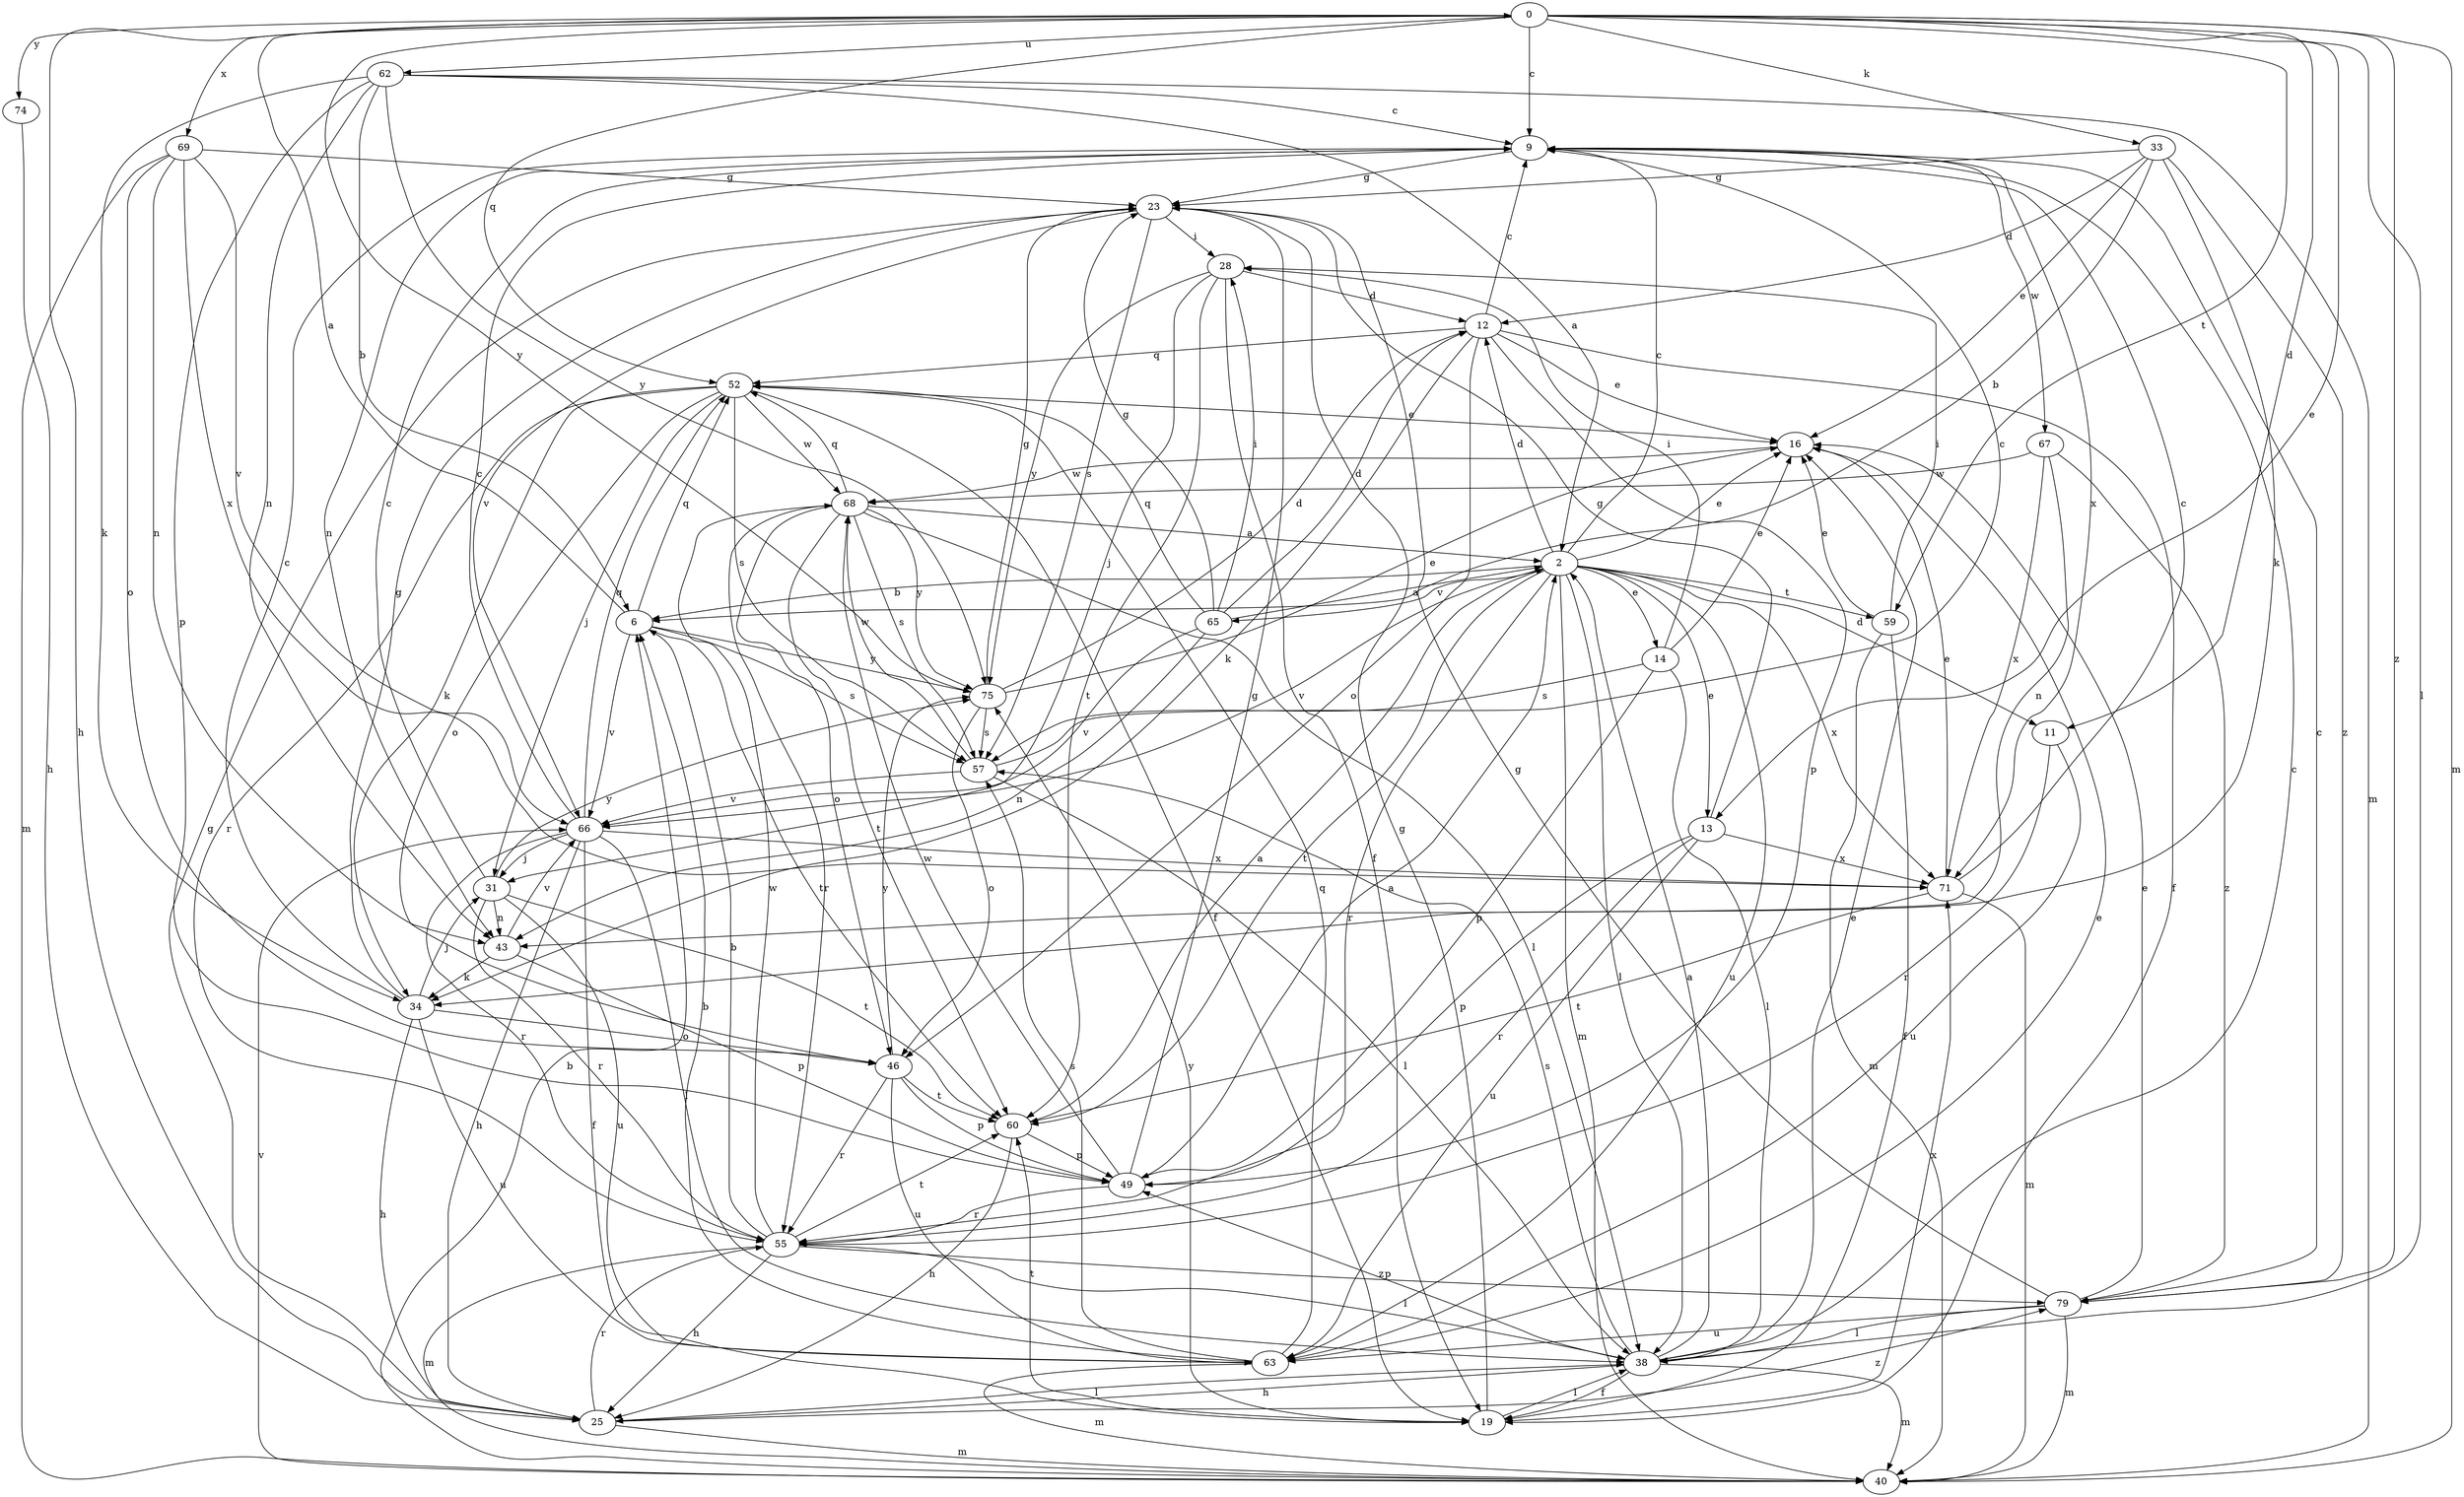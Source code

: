 strict digraph  {
0;
2;
6;
9;
11;
12;
13;
14;
16;
19;
23;
25;
28;
31;
33;
34;
38;
40;
43;
46;
49;
52;
55;
57;
59;
60;
62;
63;
65;
66;
67;
68;
69;
71;
74;
75;
79;
0 -> 9  [label=c];
0 -> 11  [label=d];
0 -> 13  [label=e];
0 -> 25  [label=h];
0 -> 33  [label=k];
0 -> 38  [label=l];
0 -> 40  [label=m];
0 -> 52  [label=q];
0 -> 59  [label=t];
0 -> 62  [label=u];
0 -> 69  [label=x];
0 -> 74  [label=y];
0 -> 75  [label=y];
0 -> 79  [label=z];
2 -> 6  [label=b];
2 -> 9  [label=c];
2 -> 11  [label=d];
2 -> 12  [label=d];
2 -> 13  [label=e];
2 -> 14  [label=e];
2 -> 16  [label=e];
2 -> 38  [label=l];
2 -> 40  [label=m];
2 -> 55  [label=r];
2 -> 59  [label=t];
2 -> 60  [label=t];
2 -> 63  [label=u];
2 -> 65  [label=v];
2 -> 66  [label=v];
2 -> 71  [label=x];
6 -> 0  [label=a];
6 -> 52  [label=q];
6 -> 57  [label=s];
6 -> 60  [label=t];
6 -> 66  [label=v];
6 -> 75  [label=y];
9 -> 23  [label=g];
9 -> 43  [label=n];
9 -> 67  [label=w];
9 -> 71  [label=x];
11 -> 55  [label=r];
11 -> 63  [label=u];
12 -> 9  [label=c];
12 -> 16  [label=e];
12 -> 19  [label=f];
12 -> 34  [label=k];
12 -> 46  [label=o];
12 -> 49  [label=p];
12 -> 52  [label=q];
13 -> 23  [label=g];
13 -> 49  [label=p];
13 -> 55  [label=r];
13 -> 63  [label=u];
13 -> 71  [label=x];
14 -> 16  [label=e];
14 -> 28  [label=i];
14 -> 38  [label=l];
14 -> 49  [label=p];
14 -> 57  [label=s];
16 -> 68  [label=w];
19 -> 23  [label=g];
19 -> 38  [label=l];
19 -> 60  [label=t];
19 -> 71  [label=x];
19 -> 75  [label=y];
23 -> 28  [label=i];
23 -> 57  [label=s];
23 -> 66  [label=v];
25 -> 23  [label=g];
25 -> 38  [label=l];
25 -> 40  [label=m];
25 -> 55  [label=r];
25 -> 79  [label=z];
28 -> 12  [label=d];
28 -> 19  [label=f];
28 -> 31  [label=j];
28 -> 60  [label=t];
28 -> 75  [label=y];
31 -> 9  [label=c];
31 -> 43  [label=n];
31 -> 55  [label=r];
31 -> 60  [label=t];
31 -> 63  [label=u];
31 -> 75  [label=y];
33 -> 6  [label=b];
33 -> 12  [label=d];
33 -> 16  [label=e];
33 -> 23  [label=g];
33 -> 34  [label=k];
33 -> 79  [label=z];
34 -> 9  [label=c];
34 -> 23  [label=g];
34 -> 25  [label=h];
34 -> 31  [label=j];
34 -> 46  [label=o];
34 -> 63  [label=u];
38 -> 2  [label=a];
38 -> 9  [label=c];
38 -> 16  [label=e];
38 -> 19  [label=f];
38 -> 25  [label=h];
38 -> 40  [label=m];
38 -> 49  [label=p];
38 -> 57  [label=s];
40 -> 6  [label=b];
40 -> 66  [label=v];
43 -> 34  [label=k];
43 -> 49  [label=p];
43 -> 66  [label=v];
46 -> 49  [label=p];
46 -> 55  [label=r];
46 -> 60  [label=t];
46 -> 63  [label=u];
46 -> 75  [label=y];
49 -> 2  [label=a];
49 -> 23  [label=g];
49 -> 55  [label=r];
49 -> 68  [label=w];
52 -> 16  [label=e];
52 -> 19  [label=f];
52 -> 31  [label=j];
52 -> 34  [label=k];
52 -> 46  [label=o];
52 -> 55  [label=r];
52 -> 57  [label=s];
52 -> 68  [label=w];
55 -> 6  [label=b];
55 -> 25  [label=h];
55 -> 38  [label=l];
55 -> 40  [label=m];
55 -> 60  [label=t];
55 -> 68  [label=w];
55 -> 79  [label=z];
57 -> 9  [label=c];
57 -> 38  [label=l];
57 -> 66  [label=v];
57 -> 68  [label=w];
59 -> 16  [label=e];
59 -> 19  [label=f];
59 -> 28  [label=i];
59 -> 40  [label=m];
60 -> 2  [label=a];
60 -> 25  [label=h];
60 -> 49  [label=p];
62 -> 2  [label=a];
62 -> 6  [label=b];
62 -> 9  [label=c];
62 -> 34  [label=k];
62 -> 40  [label=m];
62 -> 43  [label=n];
62 -> 49  [label=p];
62 -> 75  [label=y];
63 -> 6  [label=b];
63 -> 16  [label=e];
63 -> 40  [label=m];
63 -> 52  [label=q];
63 -> 57  [label=s];
65 -> 2  [label=a];
65 -> 12  [label=d];
65 -> 23  [label=g];
65 -> 28  [label=i];
65 -> 43  [label=n];
65 -> 52  [label=q];
65 -> 66  [label=v];
66 -> 9  [label=c];
66 -> 19  [label=f];
66 -> 25  [label=h];
66 -> 31  [label=j];
66 -> 38  [label=l];
66 -> 52  [label=q];
66 -> 55  [label=r];
66 -> 71  [label=x];
67 -> 43  [label=n];
67 -> 68  [label=w];
67 -> 71  [label=x];
67 -> 79  [label=z];
68 -> 2  [label=a];
68 -> 38  [label=l];
68 -> 46  [label=o];
68 -> 52  [label=q];
68 -> 55  [label=r];
68 -> 57  [label=s];
68 -> 60  [label=t];
68 -> 75  [label=y];
69 -> 23  [label=g];
69 -> 40  [label=m];
69 -> 43  [label=n];
69 -> 46  [label=o];
69 -> 66  [label=v];
69 -> 71  [label=x];
71 -> 9  [label=c];
71 -> 16  [label=e];
71 -> 40  [label=m];
71 -> 60  [label=t];
74 -> 25  [label=h];
75 -> 12  [label=d];
75 -> 16  [label=e];
75 -> 23  [label=g];
75 -> 46  [label=o];
75 -> 57  [label=s];
79 -> 9  [label=c];
79 -> 16  [label=e];
79 -> 23  [label=g];
79 -> 38  [label=l];
79 -> 40  [label=m];
79 -> 63  [label=u];
}
